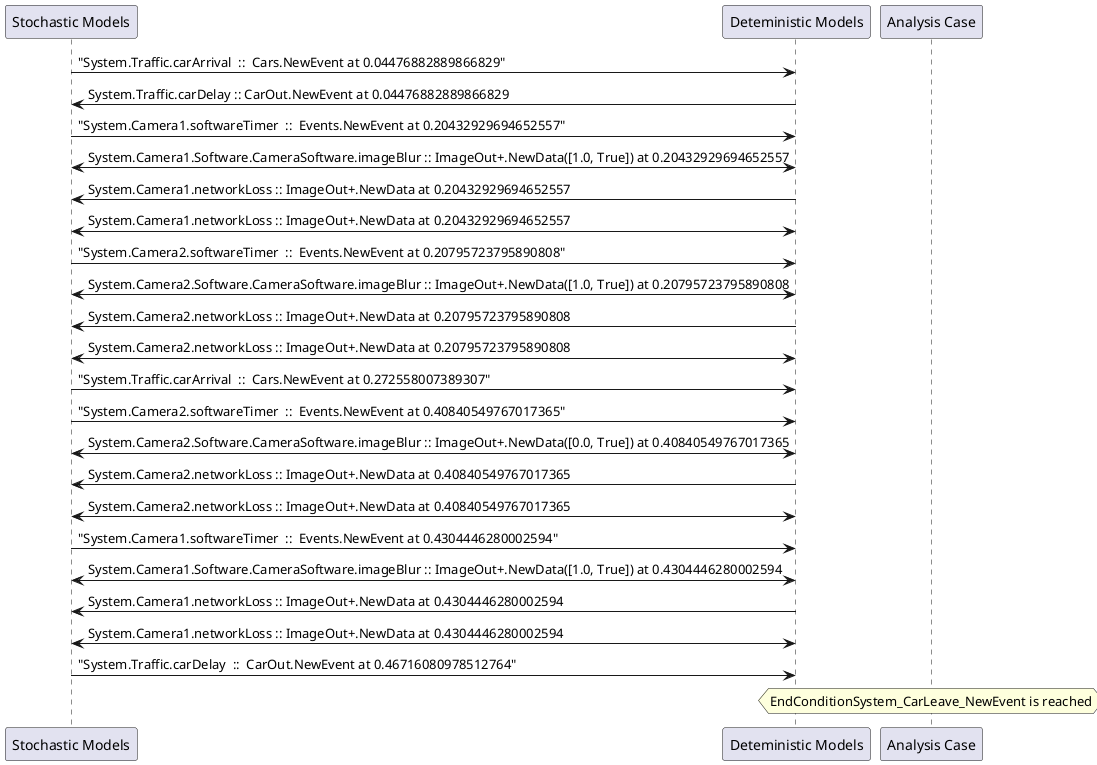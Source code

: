 
	@startuml
	participant "Stochastic Models" as stochmodel
	participant "Deteministic Models" as detmodel
	participant "Analysis Case" as analysis
	{14193_stop} stochmodel -> detmodel : "System.Traffic.carArrival  ::  Cars.NewEvent at 0.04476882889866829"
{14205_start} detmodel -> stochmodel : System.Traffic.carDelay :: CarOut.NewEvent at 0.04476882889866829
{14161_stop} stochmodel -> detmodel : "System.Camera1.softwareTimer  ::  Events.NewEvent at 0.20432929694652557"
detmodel <-> stochmodel : System.Camera1.Software.CameraSoftware.imageBlur :: ImageOut+.NewData([1.0, True]) at 0.20432929694652557
detmodel -> stochmodel : System.Camera1.networkLoss :: ImageOut+.NewData at 0.20432929694652557
detmodel <-> stochmodel : System.Camera1.networkLoss :: ImageOut+.NewData at 0.20432929694652557
{14177_stop} stochmodel -> detmodel : "System.Camera2.softwareTimer  ::  Events.NewEvent at 0.20795723795890808"
detmodel <-> stochmodel : System.Camera2.Software.CameraSoftware.imageBlur :: ImageOut+.NewData([1.0, True]) at 0.20795723795890808
detmodel -> stochmodel : System.Camera2.networkLoss :: ImageOut+.NewData at 0.20795723795890808
detmodel <-> stochmodel : System.Camera2.networkLoss :: ImageOut+.NewData at 0.20795723795890808
{14194_stop} stochmodel -> detmodel : "System.Traffic.carArrival  ::  Cars.NewEvent at 0.272558007389307"
{14178_stop} stochmodel -> detmodel : "System.Camera2.softwareTimer  ::  Events.NewEvent at 0.40840549767017365"
detmodel <-> stochmodel : System.Camera2.Software.CameraSoftware.imageBlur :: ImageOut+.NewData([0.0, True]) at 0.40840549767017365
detmodel -> stochmodel : System.Camera2.networkLoss :: ImageOut+.NewData at 0.40840549767017365
detmodel <-> stochmodel : System.Camera2.networkLoss :: ImageOut+.NewData at 0.40840549767017365
{14162_stop} stochmodel -> detmodel : "System.Camera1.softwareTimer  ::  Events.NewEvent at 0.4304446280002594"
detmodel <-> stochmodel : System.Camera1.Software.CameraSoftware.imageBlur :: ImageOut+.NewData([1.0, True]) at 0.4304446280002594
detmodel -> stochmodel : System.Camera1.networkLoss :: ImageOut+.NewData at 0.4304446280002594
detmodel <-> stochmodel : System.Camera1.networkLoss :: ImageOut+.NewData at 0.4304446280002594
{14205_stop} stochmodel -> detmodel : "System.Traffic.carDelay  ::  CarOut.NewEvent at 0.46716080978512764"
{14205_start} <-> {14205_stop} : delay
hnote over analysis 
EndConditionSystem_CarLeave_NewEvent is reached
endnote
@enduml
